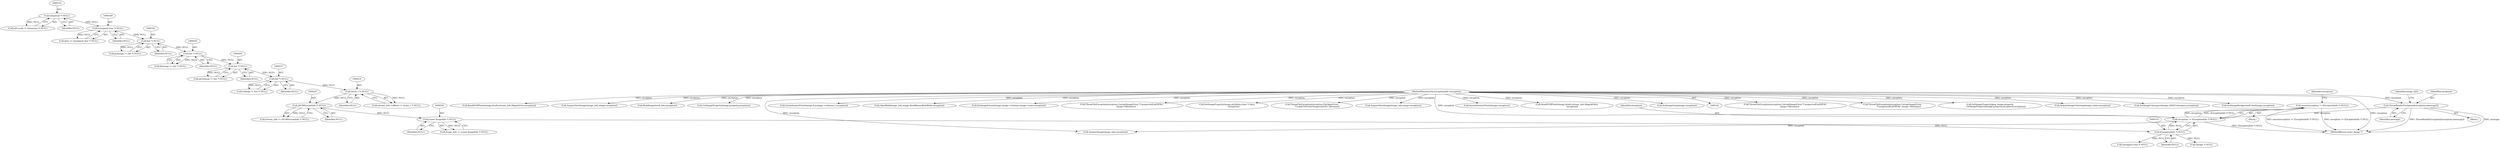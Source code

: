 digraph "0_ImageMagick_6b6bff054d569a77973f2140c0e86366e6168a6c_0@API" {
"1000315" [label="(Call,assert(exception != (ExceptionInfo *) NULL))"];
"1000316" [label="(Call,exception != (ExceptionInfo *) NULL)"];
"1000255" [label="(Call,ThrowReaderException((exception),(message)))"];
"1000144" [label="(MethodParameterIn,ExceptionInfo *exception)"];
"1000318" [label="(Call,(ExceptionInfo *) NULL)"];
"1000291" [label="(Call,(const ImageInfo *) NULL)"];
"1000246" [label="(Call,(DCMStreamInfo *) NULL)"];
"1000230" [label="(Call,(ssize_t *) NULL)"];
"1000216" [label="(Call,(int *) NULL)"];
"1000204" [label="(Call,(int *) NULL)"];
"1000192" [label="(Call,(int *) NULL)"];
"1000180" [label="(Call,(int *) NULL)"];
"1000168" [label="(Call,(unsigned char *) NULL)"];
"1000152" [label="(Call,(Quantum *) NULL)"];
"1000168" [label="(Call,(unsigned char *) NULL)"];
"1000154" [label="(Identifier,NULL)"];
"1000148" [label="(Call,info.scale != (Quantum *) NULL)"];
"1000372" [label="(Call,(unsigned char *) NULL)"];
"1000246" [label="(Call,(DCMStreamInfo *) NULL)"];
"1002587" [label="(Call,ThrowFileException(exception,CorruptImageError,\"UnexpectedEndOfFile\",\n            image->filename))"];
"1002953" [label="(Call,ThrowFileException(exception,CorruptImageError,\n                   \"UnexpectedEndOfFile\",image->filename))"];
"1000190" [label="(Call,bluemap != (int *) NULL)"];
"1000316" [label="(Call,exception != (ExceptionInfo *) NULL)"];
"1000315" [label="(Call,assert(exception != (ExceptionInfo *) NULL))"];
"1003028" [label="(Call,SetImageProperty(jpeg_image,property,\n                  GetImageProperty(image,property,exception),exception))"];
"1003527" [label="(Call,AcquireImageColormap(image,colors,exception))"];
"1004310" [label="(Call,SetImageColorspace(image,GRAYColorspace,exception))"];
"1000182" [label="(Identifier,NULL)"];
"1000318" [label="(Call,(ExceptionInfo *) NULL)"];
"1000256" [label="(Identifier,exception)"];
"1003491" [label="(Call,SetImageBackgroundColor(image,exception))"];
"1004251" [label="(Call,ReadDCMPixels(image,&info,stream_info,MagickTrue,exception))"];
"1000216" [label="(Call,(int *) NULL)"];
"1000320" [label="(Identifier,NULL)"];
"1000293" [label="(Identifier,NULL)"];
"1004358" [label="(Call,AcquireNextImage(image_info,image,exception))"];
"1000226" [label="(Call,stream_info->offsets != (ssize_t *) NULL)"];
"1000218" [label="(Identifier,NULL)"];
"1000170" [label="(Identifier,NULL)"];
"1000206" [label="(Identifier,NULL)"];
"1000166" [label="(Call,data != (unsigned char *) NULL)"];
"1000152" [label="(Call,(Quantum *) NULL)"];
"1000192" [label="(Call,(int *) NULL)"];
"1003003" [label="(Call,ReadImage(read_info,exception))"];
"1000202" [label="(Call,greenmap != (int *) NULL)"];
"1000317" [label="(Identifier,exception)"];
"1000257" [label="(Identifier,message)"];
"1003031" [label="(Call,GetImageProperty(image,property,exception))"];
"1000145" [label="(Block,)"];
"1000178" [label="(Call,graymap != (int *) NULL)"];
"1000180" [label="(Call,(int *) NULL)"];
"1004019" [label="(Call,GetAuthenticPixels(image,0,y,image->columns,1,exception))"];
"1000324" [label="(Identifier,exception)"];
"1000244" [label="(Call,stream_info != (DCMStreamInfo *) NULL)"];
"1000334" [label="(Call,OpenBlob(image_info,image,ReadBinaryBlobMode,exception))"];
"1003470" [label="(Call,SetImageExtent(image,image->columns,image->rows,exception))"];
"1000144" [label="(MethodParameterIn,ExceptionInfo *exception)"];
"1000204" [label="(Call,(int *) NULL)"];
"1000290" [label="(Identifier,image_info)"];
"1000289" [label="(Call,image_info != (const ImageInfo *) NULL)"];
"1000248" [label="(Identifier,NULL)"];
"1000329" [label="(Call,AcquireImage(image_info,exception))"];
"1000232" [label="(Identifier,NULL)"];
"1004320" [label="(Call,ThrowFileException(exception,CorruptImageError,\"UnexpectedEndOfFile\",\n            image->filename))"];
"1004539" [label="(MethodReturn,static Image *)"];
"1000291" [label="(Call,(const ImageInfo *) NULL)"];
"1002459" [label="(Call,SetImageProperty(image,attribute,(char *) data,\n                    exception))"];
"1000146" [label="(Block,)"];
"1000255" [label="(Call,ThrowReaderException((exception),(message)))"];
"1002928" [label="(Call,ThrowFileException(exception,FileOpenError,\n                \"UnableToCreateTemporaryFile\",filename))"];
"1000230" [label="(Call,(ssize_t *) NULL)"];
"1000194" [label="(Identifier,NULL)"];
"1000349" [label="(Call,(Image *) NULL)"];
"1000214" [label="(Call,redmap != (int *) NULL)"];
"1004401" [label="(Call,AcquireNextImage(image_info,image,exception))"];
"1004110" [label="(Call,SyncAuthenticPixels(image,exception))"];
"1004295" [label="(Call,ReadDCMPixels(image,&info,stream_info,MagickFalse,\n                exception))"];
"1004304" [label="(Call,SetImageGray(image,exception))"];
"1000315" -> "1000145"  [label="AST: "];
"1000315" -> "1000316"  [label="CFG: "];
"1000316" -> "1000315"  [label="AST: "];
"1000324" -> "1000315"  [label="CFG: "];
"1000315" -> "1004539"  [label="DDG: assert(exception != (ExceptionInfo *) NULL)"];
"1000315" -> "1004539"  [label="DDG: exception != (ExceptionInfo *) NULL"];
"1000316" -> "1000315"  [label="DDG: exception"];
"1000316" -> "1000315"  [label="DDG: (ExceptionInfo *) NULL"];
"1000316" -> "1000318"  [label="CFG: "];
"1000317" -> "1000316"  [label="AST: "];
"1000318" -> "1000316"  [label="AST: "];
"1000316" -> "1004539"  [label="DDG: (ExceptionInfo *) NULL"];
"1000255" -> "1000316"  [label="DDG: exception"];
"1000144" -> "1000316"  [label="DDG: exception"];
"1000318" -> "1000316"  [label="DDG: NULL"];
"1000316" -> "1000329"  [label="DDG: exception"];
"1000255" -> "1000146"  [label="AST: "];
"1000255" -> "1000257"  [label="CFG: "];
"1000256" -> "1000255"  [label="AST: "];
"1000257" -> "1000255"  [label="AST: "];
"1000290" -> "1000255"  [label="CFG: "];
"1000255" -> "1004539"  [label="DDG: ThrowReaderException((exception),(message))"];
"1000255" -> "1004539"  [label="DDG: message"];
"1000144" -> "1000255"  [label="DDG: exception"];
"1000144" -> "1000142"  [label="AST: "];
"1000144" -> "1004539"  [label="DDG: exception"];
"1000144" -> "1000329"  [label="DDG: exception"];
"1000144" -> "1000334"  [label="DDG: exception"];
"1000144" -> "1002459"  [label="DDG: exception"];
"1000144" -> "1002587"  [label="DDG: exception"];
"1000144" -> "1002928"  [label="DDG: exception"];
"1000144" -> "1002953"  [label="DDG: exception"];
"1000144" -> "1003003"  [label="DDG: exception"];
"1000144" -> "1003031"  [label="DDG: exception"];
"1000144" -> "1003028"  [label="DDG: exception"];
"1000144" -> "1003470"  [label="DDG: exception"];
"1000144" -> "1003491"  [label="DDG: exception"];
"1000144" -> "1003527"  [label="DDG: exception"];
"1000144" -> "1004019"  [label="DDG: exception"];
"1000144" -> "1004110"  [label="DDG: exception"];
"1000144" -> "1004251"  [label="DDG: exception"];
"1000144" -> "1004295"  [label="DDG: exception"];
"1000144" -> "1004304"  [label="DDG: exception"];
"1000144" -> "1004310"  [label="DDG: exception"];
"1000144" -> "1004320"  [label="DDG: exception"];
"1000144" -> "1004358"  [label="DDG: exception"];
"1000144" -> "1004401"  [label="DDG: exception"];
"1000318" -> "1000320"  [label="CFG: "];
"1000319" -> "1000318"  [label="AST: "];
"1000320" -> "1000318"  [label="AST: "];
"1000291" -> "1000318"  [label="DDG: NULL"];
"1000318" -> "1000349"  [label="DDG: NULL"];
"1000318" -> "1000372"  [label="DDG: NULL"];
"1000291" -> "1000289"  [label="AST: "];
"1000291" -> "1000293"  [label="CFG: "];
"1000292" -> "1000291"  [label="AST: "];
"1000293" -> "1000291"  [label="AST: "];
"1000289" -> "1000291"  [label="CFG: "];
"1000291" -> "1000289"  [label="DDG: NULL"];
"1000246" -> "1000291"  [label="DDG: NULL"];
"1000246" -> "1000244"  [label="AST: "];
"1000246" -> "1000248"  [label="CFG: "];
"1000247" -> "1000246"  [label="AST: "];
"1000248" -> "1000246"  [label="AST: "];
"1000244" -> "1000246"  [label="CFG: "];
"1000246" -> "1000244"  [label="DDG: NULL"];
"1000230" -> "1000246"  [label="DDG: NULL"];
"1000230" -> "1000226"  [label="AST: "];
"1000230" -> "1000232"  [label="CFG: "];
"1000231" -> "1000230"  [label="AST: "];
"1000232" -> "1000230"  [label="AST: "];
"1000226" -> "1000230"  [label="CFG: "];
"1000230" -> "1000226"  [label="DDG: NULL"];
"1000216" -> "1000230"  [label="DDG: NULL"];
"1000216" -> "1000214"  [label="AST: "];
"1000216" -> "1000218"  [label="CFG: "];
"1000217" -> "1000216"  [label="AST: "];
"1000218" -> "1000216"  [label="AST: "];
"1000214" -> "1000216"  [label="CFG: "];
"1000216" -> "1000214"  [label="DDG: NULL"];
"1000204" -> "1000216"  [label="DDG: NULL"];
"1000204" -> "1000202"  [label="AST: "];
"1000204" -> "1000206"  [label="CFG: "];
"1000205" -> "1000204"  [label="AST: "];
"1000206" -> "1000204"  [label="AST: "];
"1000202" -> "1000204"  [label="CFG: "];
"1000204" -> "1000202"  [label="DDG: NULL"];
"1000192" -> "1000204"  [label="DDG: NULL"];
"1000192" -> "1000190"  [label="AST: "];
"1000192" -> "1000194"  [label="CFG: "];
"1000193" -> "1000192"  [label="AST: "];
"1000194" -> "1000192"  [label="AST: "];
"1000190" -> "1000192"  [label="CFG: "];
"1000192" -> "1000190"  [label="DDG: NULL"];
"1000180" -> "1000192"  [label="DDG: NULL"];
"1000180" -> "1000178"  [label="AST: "];
"1000180" -> "1000182"  [label="CFG: "];
"1000181" -> "1000180"  [label="AST: "];
"1000182" -> "1000180"  [label="AST: "];
"1000178" -> "1000180"  [label="CFG: "];
"1000180" -> "1000178"  [label="DDG: NULL"];
"1000168" -> "1000180"  [label="DDG: NULL"];
"1000168" -> "1000166"  [label="AST: "];
"1000168" -> "1000170"  [label="CFG: "];
"1000169" -> "1000168"  [label="AST: "];
"1000170" -> "1000168"  [label="AST: "];
"1000166" -> "1000168"  [label="CFG: "];
"1000168" -> "1000166"  [label="DDG: NULL"];
"1000152" -> "1000168"  [label="DDG: NULL"];
"1000152" -> "1000148"  [label="AST: "];
"1000152" -> "1000154"  [label="CFG: "];
"1000153" -> "1000152"  [label="AST: "];
"1000154" -> "1000152"  [label="AST: "];
"1000148" -> "1000152"  [label="CFG: "];
"1000152" -> "1000148"  [label="DDG: NULL"];
}
